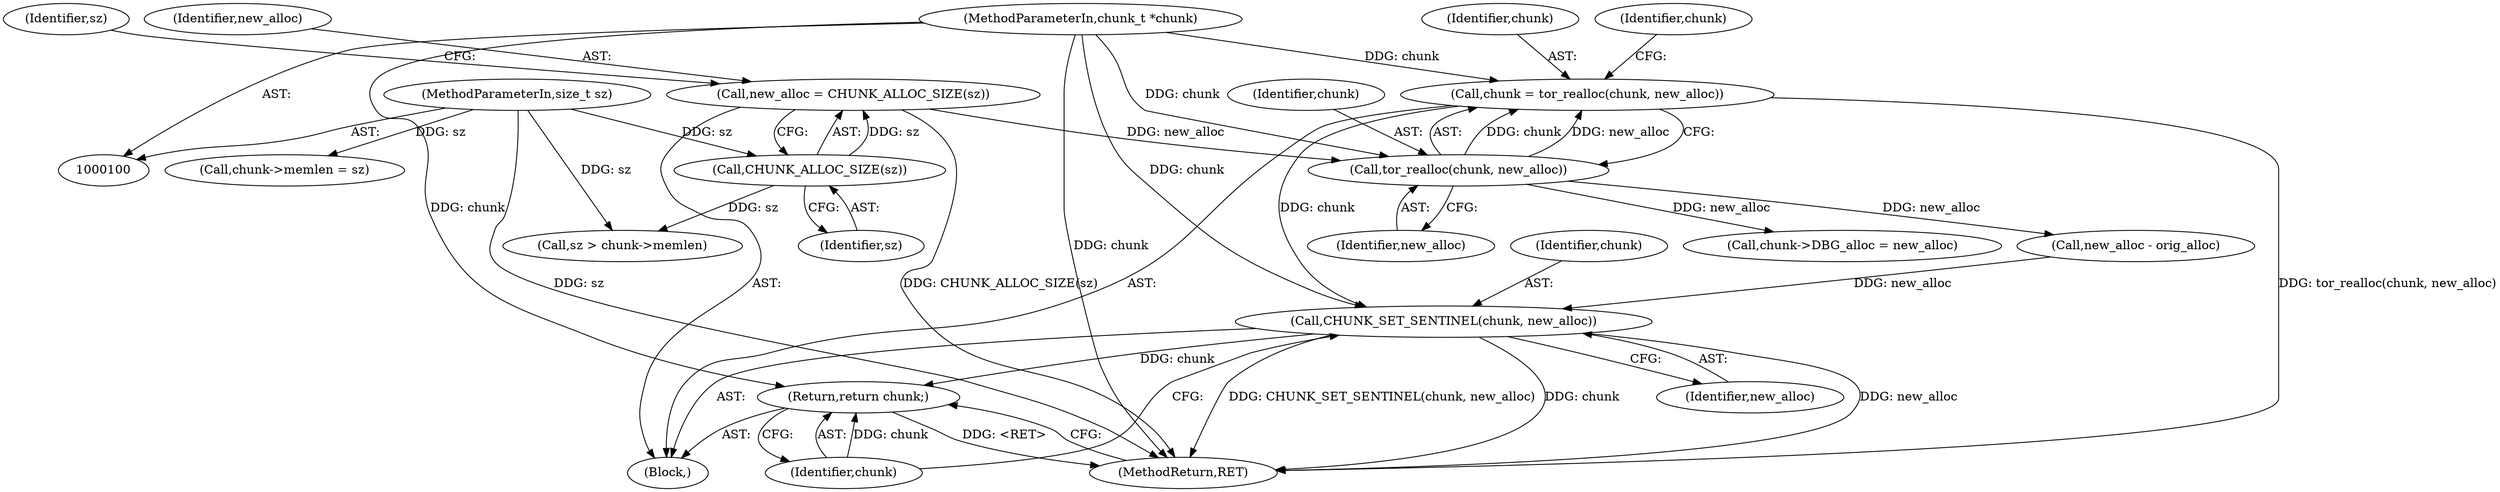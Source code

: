 digraph "0_tor_3cea86eb2fbb65949673eb4ba8ebb695c87a57ce@API" {
"1000136" [label="(Call,chunk = tor_realloc(chunk, new_alloc))"];
"1000138" [label="(Call,tor_realloc(chunk, new_alloc))"];
"1000101" [label="(MethodParameterIn,chunk_t *chunk)"];
"1000117" [label="(Call,new_alloc = CHUNK_ALLOC_SIZE(sz))"];
"1000119" [label="(Call,CHUNK_ALLOC_SIZE(sz))"];
"1000102" [label="(MethodParameterIn,size_t sz)"];
"1000171" [label="(Call,CHUNK_SET_SENTINEL(chunk, new_alloc))"];
"1000174" [label="(Return,return chunk;)"];
"1000119" [label="(Call,CHUNK_ALLOC_SIZE(sz))"];
"1000138" [label="(Call,tor_realloc(chunk, new_alloc))"];
"1000103" [label="(Block,)"];
"1000161" [label="(Call,chunk->DBG_alloc = new_alloc)"];
"1000175" [label="(Identifier,chunk)"];
"1000122" [label="(Call,sz > chunk->memlen)"];
"1000176" [label="(MethodReturn,RET)"];
"1000136" [label="(Call,chunk = tor_realloc(chunk, new_alloc))"];
"1000168" [label="(Call,new_alloc - orig_alloc)"];
"1000143" [label="(Identifier,chunk)"];
"1000140" [label="(Identifier,new_alloc)"];
"1000174" [label="(Return,return chunk;)"];
"1000102" [label="(MethodParameterIn,size_t sz)"];
"1000172" [label="(Identifier,chunk)"];
"1000141" [label="(Call,chunk->memlen = sz)"];
"1000173" [label="(Identifier,new_alloc)"];
"1000101" [label="(MethodParameterIn,chunk_t *chunk)"];
"1000139" [label="(Identifier,chunk)"];
"1000120" [label="(Identifier,sz)"];
"1000118" [label="(Identifier,new_alloc)"];
"1000137" [label="(Identifier,chunk)"];
"1000171" [label="(Call,CHUNK_SET_SENTINEL(chunk, new_alloc))"];
"1000123" [label="(Identifier,sz)"];
"1000117" [label="(Call,new_alloc = CHUNK_ALLOC_SIZE(sz))"];
"1000136" -> "1000103"  [label="AST: "];
"1000136" -> "1000138"  [label="CFG: "];
"1000137" -> "1000136"  [label="AST: "];
"1000138" -> "1000136"  [label="AST: "];
"1000143" -> "1000136"  [label="CFG: "];
"1000136" -> "1000176"  [label="DDG: tor_realloc(chunk, new_alloc)"];
"1000138" -> "1000136"  [label="DDG: chunk"];
"1000138" -> "1000136"  [label="DDG: new_alloc"];
"1000101" -> "1000136"  [label="DDG: chunk"];
"1000136" -> "1000171"  [label="DDG: chunk"];
"1000138" -> "1000140"  [label="CFG: "];
"1000139" -> "1000138"  [label="AST: "];
"1000140" -> "1000138"  [label="AST: "];
"1000101" -> "1000138"  [label="DDG: chunk"];
"1000117" -> "1000138"  [label="DDG: new_alloc"];
"1000138" -> "1000161"  [label="DDG: new_alloc"];
"1000138" -> "1000168"  [label="DDG: new_alloc"];
"1000101" -> "1000100"  [label="AST: "];
"1000101" -> "1000176"  [label="DDG: chunk"];
"1000101" -> "1000171"  [label="DDG: chunk"];
"1000101" -> "1000174"  [label="DDG: chunk"];
"1000117" -> "1000103"  [label="AST: "];
"1000117" -> "1000119"  [label="CFG: "];
"1000118" -> "1000117"  [label="AST: "];
"1000119" -> "1000117"  [label="AST: "];
"1000123" -> "1000117"  [label="CFG: "];
"1000117" -> "1000176"  [label="DDG: CHUNK_ALLOC_SIZE(sz)"];
"1000119" -> "1000117"  [label="DDG: sz"];
"1000119" -> "1000120"  [label="CFG: "];
"1000120" -> "1000119"  [label="AST: "];
"1000102" -> "1000119"  [label="DDG: sz"];
"1000119" -> "1000122"  [label="DDG: sz"];
"1000102" -> "1000100"  [label="AST: "];
"1000102" -> "1000176"  [label="DDG: sz"];
"1000102" -> "1000122"  [label="DDG: sz"];
"1000102" -> "1000141"  [label="DDG: sz"];
"1000171" -> "1000103"  [label="AST: "];
"1000171" -> "1000173"  [label="CFG: "];
"1000172" -> "1000171"  [label="AST: "];
"1000173" -> "1000171"  [label="AST: "];
"1000175" -> "1000171"  [label="CFG: "];
"1000171" -> "1000176"  [label="DDG: chunk"];
"1000171" -> "1000176"  [label="DDG: new_alloc"];
"1000171" -> "1000176"  [label="DDG: CHUNK_SET_SENTINEL(chunk, new_alloc)"];
"1000168" -> "1000171"  [label="DDG: new_alloc"];
"1000171" -> "1000174"  [label="DDG: chunk"];
"1000174" -> "1000103"  [label="AST: "];
"1000174" -> "1000175"  [label="CFG: "];
"1000175" -> "1000174"  [label="AST: "];
"1000176" -> "1000174"  [label="CFG: "];
"1000174" -> "1000176"  [label="DDG: <RET>"];
"1000175" -> "1000174"  [label="DDG: chunk"];
}
